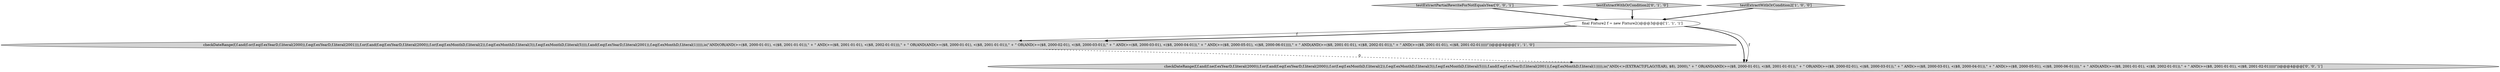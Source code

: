 digraph {
4 [style = filled, label = "testExtractPartialRewriteForNotEqualsYear['0', '0', '1']", fillcolor = lightgray, shape = diamond image = "AAA0AAABBB3BBB"];
3 [style = filled, label = "testExtractWithOrCondition2['0', '1', '0']", fillcolor = lightgray, shape = diamond image = "AAA0AAABBB2BBB"];
0 [style = filled, label = "testExtractWithOrCondition2['1', '0', '0']", fillcolor = lightgray, shape = diamond image = "AAA0AAABBB1BBB"];
2 [style = filled, label = "final Fixture2 f = new Fixture2()@@@3@@@['1', '1', '1']", fillcolor = white, shape = ellipse image = "AAA0AAABBB1BBB"];
1 [style = filled, label = "checkDateRange(f,f.and(f.or(f.eq(f.exYearD,f.literal(2000)),f.eq(f.exYearD,f.literal(2001))),f.or(f.and(f.eq(f.exYearD,f.literal(2000)),f.or(f.eq(f.exMonthD,f.literal(2)),f.eq(f.exMonthD,f.literal(3)),f.eq(f.exMonthD,f.literal(5)))),f.and(f.eq(f.exYearD,f.literal(2001)),f.eq(f.exMonthD,f.literal(1))))),is(\"AND(OR(AND(>=($8, 2000-01-01), <($8, 2001-01-01)),\" + \" AND(>=($8, 2001-01-01), <($8, 2002-01-01))),\" + \" OR(AND(AND(>=($8, 2000-01-01), <($8, 2001-01-01)),\" + \" OR(AND(>=($8, 2000-02-01), <($8, 2000-03-01)),\" + \" AND(>=($8, 2000-03-01), <($8, 2000-04-01)),\" + \" AND(>=($8, 2000-05-01), <($8, 2000-06-01)))),\" + \" AND(AND(>=($8, 2001-01-01), <($8, 2002-01-01)),\" + \" AND(>=($8, 2001-01-01), <($8, 2001-02-01)))))\"))@@@4@@@['1', '1', '0']", fillcolor = lightgray, shape = ellipse image = "AAA0AAABBB1BBB"];
5 [style = filled, label = "checkDateRange(f,f.and(f.ne(f.exYearD,f.literal(2000)),f.or(f.and(f.eq(f.exYearD,f.literal(2000)),f.or(f.eq(f.exMonthD,f.literal(2)),f.eq(f.exMonthD,f.literal(3)),f.eq(f.exMonthD,f.literal(5)))),f.and(f.eq(f.exYearD,f.literal(2001)),f.eq(f.exMonthD,f.literal(1))))),is(\"AND(<>(EXTRACT(FLAG(YEAR), $8), 2000),\" + \" OR(AND(AND(>=($8, 2000-01-01), <($8, 2001-01-01)),\" + \" OR(AND(>=($8, 2000-02-01), <($8, 2000-03-01)),\" + \" AND(>=($8, 2000-03-01), <($8, 2000-04-01)),\" + \" AND(>=($8, 2000-05-01), <($8, 2000-06-01)))),\" + \" AND(AND(>=($8, 2001-01-01), <($8, 2002-01-01)),\" + \" AND(>=($8, 2001-01-01), <($8, 2001-02-01)))))\"))@@@4@@@['0', '0', '1']", fillcolor = lightgray, shape = ellipse image = "AAA0AAABBB3BBB"];
2->5 [style = bold, label=""];
2->5 [style = solid, label="f"];
4->2 [style = bold, label=""];
1->5 [style = dashed, label="0"];
3->2 [style = bold, label=""];
2->1 [style = solid, label="f"];
2->1 [style = bold, label=""];
0->2 [style = bold, label=""];
}

